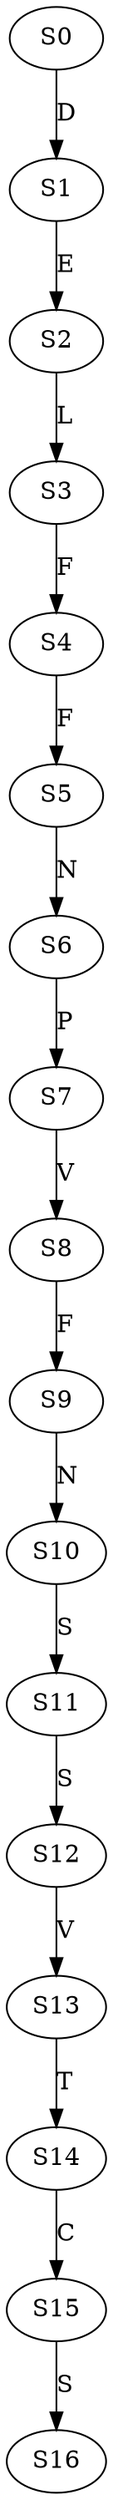 strict digraph  {
	S0 -> S1 [ label = D ];
	S1 -> S2 [ label = E ];
	S2 -> S3 [ label = L ];
	S3 -> S4 [ label = F ];
	S4 -> S5 [ label = F ];
	S5 -> S6 [ label = N ];
	S6 -> S7 [ label = P ];
	S7 -> S8 [ label = V ];
	S8 -> S9 [ label = F ];
	S9 -> S10 [ label = N ];
	S10 -> S11 [ label = S ];
	S11 -> S12 [ label = S ];
	S12 -> S13 [ label = V ];
	S13 -> S14 [ label = T ];
	S14 -> S15 [ label = C ];
	S15 -> S16 [ label = S ];
}

